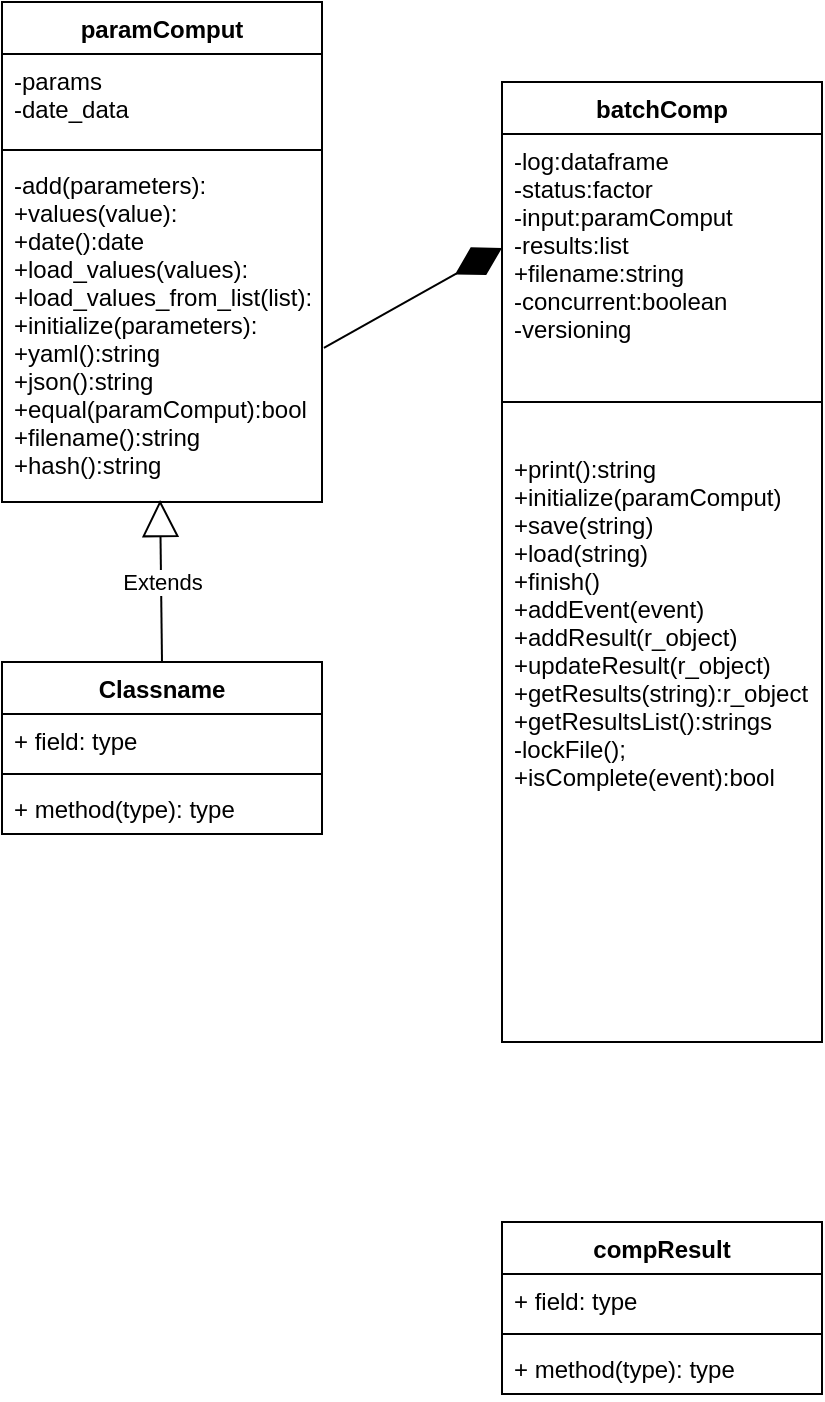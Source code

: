 <mxfile version="13.0.3" type="device" pages="2"><diagram id="C5RBs43oDa-KdzZeNtuy" name="Page-1"><mxGraphModel dx="1108" dy="504" grid="1" gridSize="10" guides="1" tooltips="1" connect="1" arrows="1" fold="1" page="1" pageScale="1" pageWidth="850" pageHeight="1100" math="0" shadow="0"><root><mxCell id="WIyWlLk6GJQsqaUBKTNV-0"/><mxCell id="WIyWlLk6GJQsqaUBKTNV-1" parent="WIyWlLk6GJQsqaUBKTNV-0"/><mxCell id="r3kbDTplb89XVwuJddZ1-0" value="paramComput" style="swimlane;fontStyle=1;align=center;verticalAlign=top;childLayout=stackLayout;horizontal=1;startSize=26;horizontalStack=0;resizeParent=1;resizeParentMax=0;resizeLast=0;collapsible=1;marginBottom=0;" parent="WIyWlLk6GJQsqaUBKTNV-1" vertex="1"><mxGeometry x="60" y="30" width="160" height="250" as="geometry"><mxRectangle x="60" y="30" width="110" height="26" as="alternateBounds"/></mxGeometry></mxCell><mxCell id="r3kbDTplb89XVwuJddZ1-1" value="-params&#10;-date_data&#10;" style="text;strokeColor=none;fillColor=none;align=left;verticalAlign=top;spacingLeft=4;spacingRight=4;overflow=hidden;rotatable=0;points=[[0,0.5],[1,0.5]];portConstraint=eastwest;" parent="r3kbDTplb89XVwuJddZ1-0" vertex="1"><mxGeometry y="26" width="160" height="44" as="geometry"/></mxCell><mxCell id="r3kbDTplb89XVwuJddZ1-2" value="" style="line;strokeWidth=1;fillColor=none;align=left;verticalAlign=middle;spacingTop=-1;spacingLeft=3;spacingRight=3;rotatable=0;labelPosition=right;points=[];portConstraint=eastwest;" parent="r3kbDTplb89XVwuJddZ1-0" vertex="1"><mxGeometry y="70" width="160" height="8" as="geometry"/></mxCell><mxCell id="r3kbDTplb89XVwuJddZ1-3" value="-add(parameters):&#10;+values(value):&#10;+date():date&#10;+load_values(values):&#10;+load_values_from_list(list):&#10;+initialize(parameters):&#10;+yaml():string&#10;+json():string&#10;+equal(paramComput):bool&#10;+filename():string&#10;+hash():string&#10;&#10;" style="text;strokeColor=none;fillColor=none;align=left;verticalAlign=top;spacingLeft=4;spacingRight=4;overflow=hidden;rotatable=0;points=[[0,0.5],[1,0.5]];portConstraint=eastwest;" parent="r3kbDTplb89XVwuJddZ1-0" vertex="1"><mxGeometry y="78" width="160" height="172" as="geometry"/></mxCell><mxCell id="r3kbDTplb89XVwuJddZ1-8" value="Extends" style="endArrow=block;endSize=16;endFill=0;html=1;exitX=0.5;exitY=0;exitDx=0;exitDy=0;entryX=0.494;entryY=0.994;entryDx=0;entryDy=0;entryPerimeter=0;" parent="WIyWlLk6GJQsqaUBKTNV-1" source="r3kbDTplb89XVwuJddZ1-4" target="r3kbDTplb89XVwuJddZ1-3" edge="1"><mxGeometry width="160" relative="1" as="geometry"><mxPoint x="140" y="340" as="sourcePoint"/><mxPoint x="137" y="281" as="targetPoint"/></mxGeometry></mxCell><mxCell id="r3kbDTplb89XVwuJddZ1-13" value="" style="endArrow=diamondThin;endFill=1;endSize=24;html=1;exitX=1.006;exitY=0.552;exitDx=0;exitDy=0;entryX=0;entryY=0.5;entryDx=0;entryDy=0;exitPerimeter=0;" parent="WIyWlLk6GJQsqaUBKTNV-1" source="r3kbDTplb89XVwuJddZ1-3" target="r3kbDTplb89XVwuJddZ1-10" edge="1"><mxGeometry width="160" relative="1" as="geometry"><mxPoint x="160" y="310" as="sourcePoint"/><mxPoint x="320" y="310" as="targetPoint"/><Array as="points"/></mxGeometry></mxCell><mxCell id="r3kbDTplb89XVwuJddZ1-4" value="Classname" style="swimlane;fontStyle=1;align=center;verticalAlign=top;childLayout=stackLayout;horizontal=1;startSize=26;horizontalStack=0;resizeParent=1;resizeParentMax=0;resizeLast=0;collapsible=1;marginBottom=0;" parent="WIyWlLk6GJQsqaUBKTNV-1" vertex="1"><mxGeometry x="60" y="360" width="160" height="86" as="geometry"/></mxCell><mxCell id="r3kbDTplb89XVwuJddZ1-5" value="+ field: type" style="text;strokeColor=none;fillColor=none;align=left;verticalAlign=top;spacingLeft=4;spacingRight=4;overflow=hidden;rotatable=0;points=[[0,0.5],[1,0.5]];portConstraint=eastwest;" parent="r3kbDTplb89XVwuJddZ1-4" vertex="1"><mxGeometry y="26" width="160" height="26" as="geometry"/></mxCell><mxCell id="r3kbDTplb89XVwuJddZ1-6" value="" style="line;strokeWidth=1;fillColor=none;align=left;verticalAlign=middle;spacingTop=-1;spacingLeft=3;spacingRight=3;rotatable=0;labelPosition=right;points=[];portConstraint=eastwest;" parent="r3kbDTplb89XVwuJddZ1-4" vertex="1"><mxGeometry y="52" width="160" height="8" as="geometry"/></mxCell><mxCell id="r3kbDTplb89XVwuJddZ1-7" value="+ method(type): type" style="text;strokeColor=none;fillColor=none;align=left;verticalAlign=top;spacingLeft=4;spacingRight=4;overflow=hidden;rotatable=0;points=[[0,0.5],[1,0.5]];portConstraint=eastwest;" parent="r3kbDTplb89XVwuJddZ1-4" vertex="1"><mxGeometry y="60" width="160" height="26" as="geometry"/></mxCell><mxCell id="r3kbDTplb89XVwuJddZ1-9" value="batchComp" style="swimlane;fontStyle=1;align=center;verticalAlign=top;childLayout=stackLayout;horizontal=1;startSize=26;horizontalStack=0;resizeParent=1;resizeParentMax=0;resizeLast=0;collapsible=1;marginBottom=0;" parent="WIyWlLk6GJQsqaUBKTNV-1" vertex="1"><mxGeometry x="310" y="70" width="160" height="480" as="geometry"/></mxCell><mxCell id="r3kbDTplb89XVwuJddZ1-10" value="-log:dataframe&#10;-status:factor&#10;-input:paramComput&#10;-results:list&#10;+filename:string&#10;-concurrent:boolean&#10;-versioning&#10;&#10;" style="text;strokeColor=none;fillColor=none;align=left;verticalAlign=top;spacingLeft=4;spacingRight=4;overflow=hidden;rotatable=0;points=[[0,0.5],[1,0.5]];portConstraint=eastwest;" parent="r3kbDTplb89XVwuJddZ1-9" vertex="1"><mxGeometry y="26" width="160" height="114" as="geometry"/></mxCell><mxCell id="r3kbDTplb89XVwuJddZ1-11" value="" style="line;strokeWidth=1;fillColor=none;align=left;verticalAlign=middle;spacingTop=-1;spacingLeft=3;spacingRight=3;rotatable=0;labelPosition=right;points=[];portConstraint=eastwest;" parent="r3kbDTplb89XVwuJddZ1-9" vertex="1"><mxGeometry y="140" width="160" height="40" as="geometry"/></mxCell><mxCell id="r3kbDTplb89XVwuJddZ1-12" value="+print():string&#10;+initialize(paramComput)&#10;+save(string)&#10;+load(string)&#10;+finish()&#10;+addEvent(event)&#10;+addResult(r_object)&#10;+updateResult(r_object)&#10;+getResults(string):r_object&#10;+getResultsList():strings&#10;-lockFile();&#10;+isComplete(event):bool&#10;&#10;&#10;" style="text;strokeColor=none;fillColor=none;align=left;verticalAlign=top;spacingLeft=4;spacingRight=4;overflow=hidden;rotatable=0;points=[[0,0.5],[1,0.5]];portConstraint=eastwest;" parent="r3kbDTplb89XVwuJddZ1-9" vertex="1"><mxGeometry y="180" width="160" height="300" as="geometry"/></mxCell><mxCell id="keBH6AgqFr9L0hRAO72o-0" value="compResult" style="swimlane;fontStyle=1;align=center;verticalAlign=top;childLayout=stackLayout;horizontal=1;startSize=26;horizontalStack=0;resizeParent=1;resizeParentMax=0;resizeLast=0;collapsible=1;marginBottom=0;" parent="WIyWlLk6GJQsqaUBKTNV-1" vertex="1"><mxGeometry x="310" y="640" width="160" height="86" as="geometry"/></mxCell><mxCell id="keBH6AgqFr9L0hRAO72o-1" value="+ field: type" style="text;strokeColor=none;fillColor=none;align=left;verticalAlign=top;spacingLeft=4;spacingRight=4;overflow=hidden;rotatable=0;points=[[0,0.5],[1,0.5]];portConstraint=eastwest;" parent="keBH6AgqFr9L0hRAO72o-0" vertex="1"><mxGeometry y="26" width="160" height="26" as="geometry"/></mxCell><mxCell id="keBH6AgqFr9L0hRAO72o-2" value="" style="line;strokeWidth=1;fillColor=none;align=left;verticalAlign=middle;spacingTop=-1;spacingLeft=3;spacingRight=3;rotatable=0;labelPosition=right;points=[];portConstraint=eastwest;" parent="keBH6AgqFr9L0hRAO72o-0" vertex="1"><mxGeometry y="52" width="160" height="8" as="geometry"/></mxCell><mxCell id="keBH6AgqFr9L0hRAO72o-3" value="+ method(type): type" style="text;strokeColor=none;fillColor=none;align=left;verticalAlign=top;spacingLeft=4;spacingRight=4;overflow=hidden;rotatable=0;points=[[0,0.5],[1,0.5]];portConstraint=eastwest;" parent="keBH6AgqFr9L0hRAO72o-0" vertex="1"><mxGeometry y="60" width="160" height="26" as="geometry"/></mxCell></root></mxGraphModel></diagram><diagram id="0AGM1KfVqstqTLiBZwk7" name="Page-2"><mxGraphModel dx="425" dy="504" grid="1" gridSize="10" guides="1" tooltips="1" connect="1" arrows="1" fold="1" page="1" pageScale="1" pageWidth="850" pageHeight="1100" math="0" shadow="0"><root><mxCell id="OlzSruFeaW3IjOHRIO66-0"/><mxCell id="OlzSruFeaW3IjOHRIO66-1" parent="OlzSruFeaW3IjOHRIO66-0"/><mxCell id="OlzSruFeaW3IjOHRIO66-2" value="log" style="swimlane;fontStyle=0;childLayout=stackLayout;horizontal=1;startSize=26;fillColor=#e0e0e0;horizontalStack=0;resizeParent=1;resizeParentMax=0;resizeLast=0;collapsible=1;marginBottom=0;swimlaneFillColor=#ffffff;align=center;fontSize=14;" parent="OlzSruFeaW3IjOHRIO66-1" vertex="1"><mxGeometry x="20" y="20" width="160" height="150" as="geometry"/></mxCell><mxCell id="OlzSruFeaW3IjOHRIO66-3" value="Id&#10;Name&#10;descr&#10;time_init&#10;time_end&#10;notes&#10;fileName&#10;depends:list()&#10;" style="text;strokeColor=none;fillColor=none;spacingLeft=4;spacingRight=4;overflow=hidden;rotatable=0;points=[[0,0.5],[1,0.5]];portConstraint=eastwest;fontSize=12;" parent="OlzSruFeaW3IjOHRIO66-2" vertex="1"><mxGeometry y="26" width="160" height="124" as="geometry"/></mxCell></root></mxGraphModel></diagram></mxfile>
